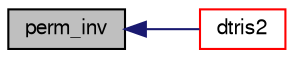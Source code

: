 digraph "perm_inv"
{
  bgcolor="transparent";
  edge [fontname="FreeSans",fontsize="10",labelfontname="FreeSans",labelfontsize="10"];
  node [fontname="FreeSans",fontsize="10",shape=record];
  rankdir="LR";
  Node558 [label="perm_inv",height=0.2,width=0.4,color="black", fillcolor="grey75", style="filled", fontcolor="black"];
  Node558 -> Node559 [dir="back",color="midnightblue",fontsize="10",style="solid",fontname="FreeSans"];
  Node559 [label="dtris2",height=0.2,width=0.4,color="red",URL="$a08249.html#a13fa54ae02d52751a5b943d4b39c45bc"];
}
